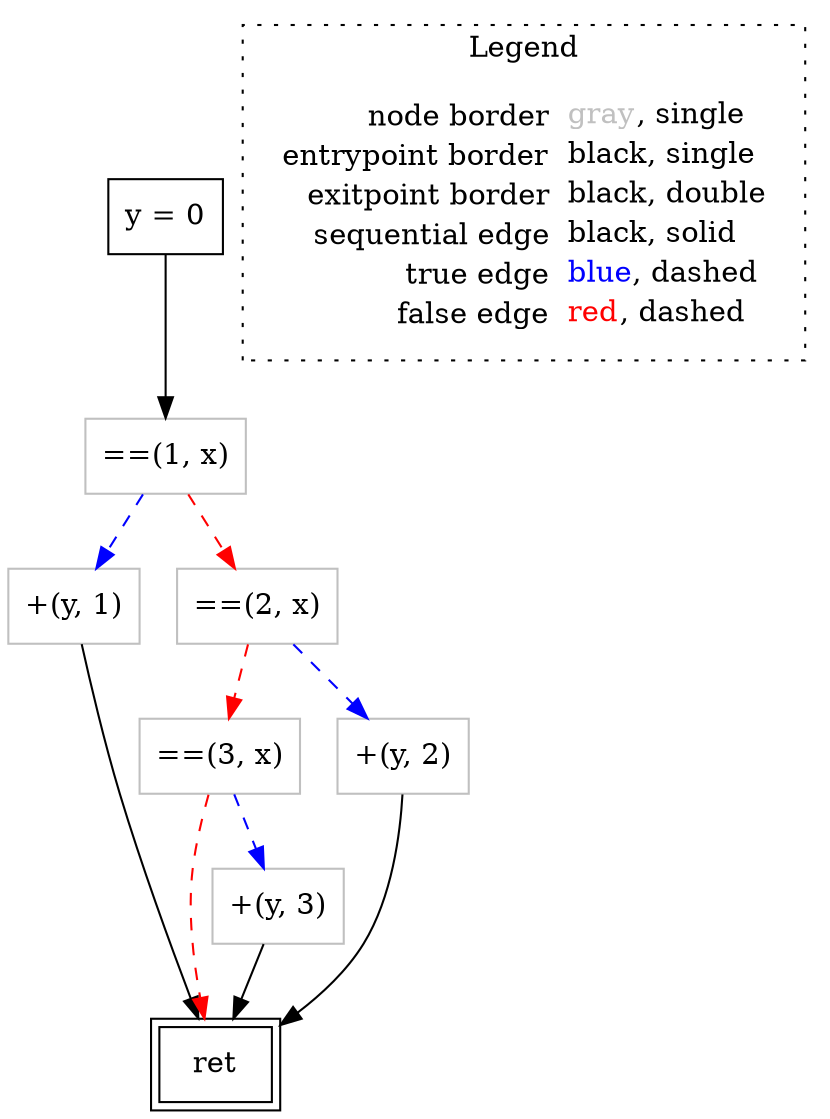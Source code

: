 digraph {
	"node0" [shape="rect",color="black",label=<y = 0>];
	"node1" [shape="rect",color="gray",label=<+(y, 1)>];
	"node2" [shape="rect",color="black",peripheries="2",label=<ret>];
	"node3" [shape="rect",color="gray",label=<==(3, x)>];
	"node4" [shape="rect",color="gray",label=<==(2, x)>];
	"node5" [shape="rect",color="gray",label=<+(y, 2)>];
	"node6" [shape="rect",color="gray",label=<==(1, x)>];
	"node7" [shape="rect",color="gray",label=<+(y, 3)>];
	"node1" -> "node2" [color="black"];
	"node3" -> "node2" [color="red",style="dashed"];
	"node3" -> "node7" [color="blue",style="dashed"];
	"node0" -> "node6" [color="black"];
	"node4" -> "node3" [color="red",style="dashed"];
	"node4" -> "node5" [color="blue",style="dashed"];
	"node5" -> "node2" [color="black"];
	"node6" -> "node1" [color="blue",style="dashed"];
	"node6" -> "node4" [color="red",style="dashed"];
	"node7" -> "node2" [color="black"];
subgraph cluster_legend {
	label="Legend";
	style=dotted;
	node [shape=plaintext];
	"legend" [label=<<table border="0" cellpadding="2" cellspacing="0" cellborder="0"><tr><td align="right">node border&nbsp;</td><td align="left"><font color="gray">gray</font>, single</td></tr><tr><td align="right">entrypoint border&nbsp;</td><td align="left"><font color="black">black</font>, single</td></tr><tr><td align="right">exitpoint border&nbsp;</td><td align="left"><font color="black">black</font>, double</td></tr><tr><td align="right">sequential edge&nbsp;</td><td align="left"><font color="black">black</font>, solid</td></tr><tr><td align="right">true edge&nbsp;</td><td align="left"><font color="blue">blue</font>, dashed</td></tr><tr><td align="right">false edge&nbsp;</td><td align="left"><font color="red">red</font>, dashed</td></tr></table>>];
}

}
